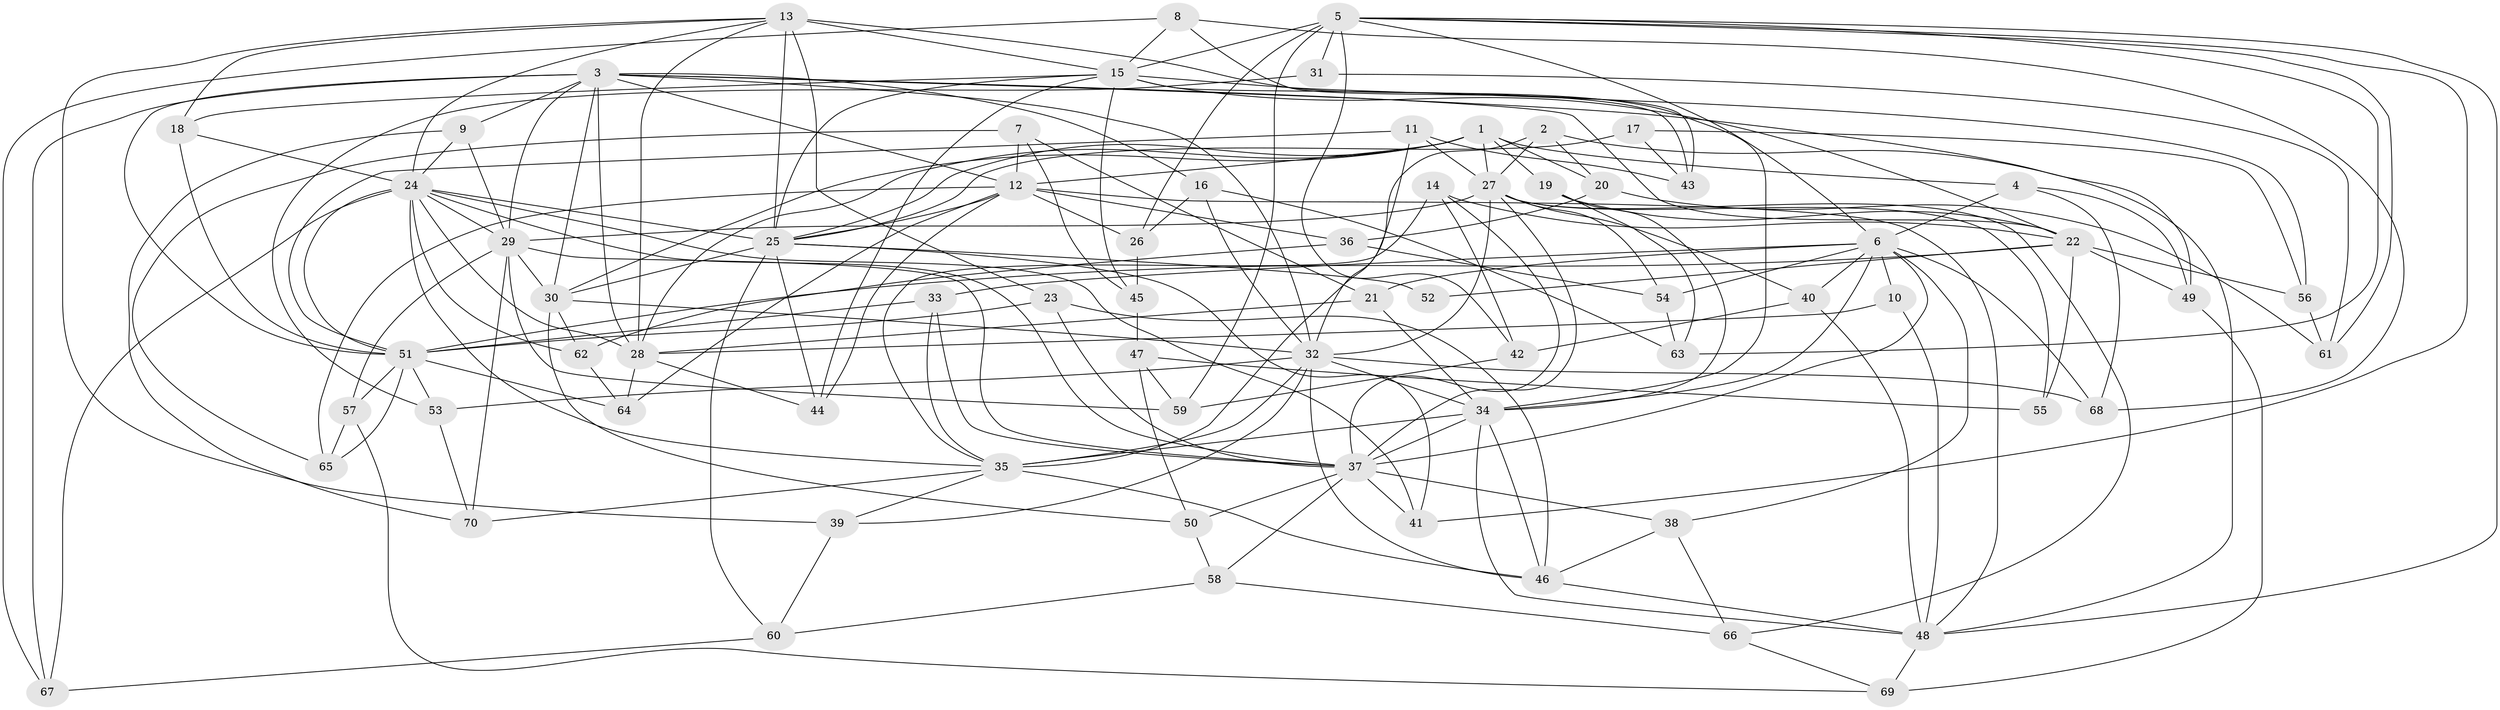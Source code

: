 // original degree distribution, {4: 1.0}
// Generated by graph-tools (version 1.1) at 2025/38/03/09/25 02:38:10]
// undirected, 70 vertices, 195 edges
graph export_dot {
graph [start="1"]
  node [color=gray90,style=filled];
  1;
  2;
  3;
  4;
  5;
  6;
  7;
  8;
  9;
  10;
  11;
  12;
  13;
  14;
  15;
  16;
  17;
  18;
  19;
  20;
  21;
  22;
  23;
  24;
  25;
  26;
  27;
  28;
  29;
  30;
  31;
  32;
  33;
  34;
  35;
  36;
  37;
  38;
  39;
  40;
  41;
  42;
  43;
  44;
  45;
  46;
  47;
  48;
  49;
  50;
  51;
  52;
  53;
  54;
  55;
  56;
  57;
  58;
  59;
  60;
  61;
  62;
  63;
  64;
  65;
  66;
  67;
  68;
  69;
  70;
  1 -- 4 [weight=1.0];
  1 -- 12 [weight=1.0];
  1 -- 19 [weight=1.0];
  1 -- 20 [weight=1.0];
  1 -- 25 [weight=1.0];
  1 -- 27 [weight=1.0];
  1 -- 28 [weight=1.0];
  1 -- 30 [weight=1.0];
  2 -- 20 [weight=1.0];
  2 -- 27 [weight=1.0];
  2 -- 35 [weight=1.0];
  2 -- 48 [weight=1.0];
  3 -- 9 [weight=1.0];
  3 -- 12 [weight=1.0];
  3 -- 16 [weight=1.0];
  3 -- 22 [weight=1.0];
  3 -- 28 [weight=1.0];
  3 -- 29 [weight=1.0];
  3 -- 30 [weight=1.0];
  3 -- 32 [weight=2.0];
  3 -- 49 [weight=1.0];
  3 -- 51 [weight=1.0];
  3 -- 67 [weight=1.0];
  4 -- 6 [weight=1.0];
  4 -- 49 [weight=1.0];
  4 -- 68 [weight=1.0];
  5 -- 6 [weight=1.0];
  5 -- 15 [weight=2.0];
  5 -- 26 [weight=1.0];
  5 -- 31 [weight=2.0];
  5 -- 41 [weight=1.0];
  5 -- 42 [weight=1.0];
  5 -- 48 [weight=1.0];
  5 -- 59 [weight=1.0];
  5 -- 61 [weight=1.0];
  5 -- 63 [weight=1.0];
  6 -- 10 [weight=2.0];
  6 -- 21 [weight=1.0];
  6 -- 33 [weight=1.0];
  6 -- 34 [weight=1.0];
  6 -- 37 [weight=1.0];
  6 -- 38 [weight=1.0];
  6 -- 40 [weight=1.0];
  6 -- 54 [weight=1.0];
  6 -- 68 [weight=1.0];
  7 -- 12 [weight=1.0];
  7 -- 21 [weight=1.0];
  7 -- 45 [weight=1.0];
  7 -- 65 [weight=1.0];
  8 -- 15 [weight=1.0];
  8 -- 43 [weight=1.0];
  8 -- 67 [weight=1.0];
  8 -- 68 [weight=1.0];
  9 -- 24 [weight=1.0];
  9 -- 29 [weight=1.0];
  9 -- 70 [weight=1.0];
  10 -- 28 [weight=1.0];
  10 -- 48 [weight=1.0];
  11 -- 27 [weight=1.0];
  11 -- 32 [weight=1.0];
  11 -- 43 [weight=1.0];
  11 -- 51 [weight=1.0];
  12 -- 25 [weight=1.0];
  12 -- 26 [weight=1.0];
  12 -- 36 [weight=1.0];
  12 -- 44 [weight=1.0];
  12 -- 48 [weight=1.0];
  12 -- 64 [weight=1.0];
  12 -- 65 [weight=1.0];
  13 -- 15 [weight=2.0];
  13 -- 18 [weight=1.0];
  13 -- 23 [weight=2.0];
  13 -- 24 [weight=1.0];
  13 -- 25 [weight=1.0];
  13 -- 28 [weight=1.0];
  13 -- 34 [weight=1.0];
  13 -- 39 [weight=1.0];
  14 -- 22 [weight=1.0];
  14 -- 35 [weight=1.0];
  14 -- 37 [weight=1.0];
  14 -- 42 [weight=1.0];
  15 -- 18 [weight=1.0];
  15 -- 22 [weight=1.0];
  15 -- 25 [weight=1.0];
  15 -- 43 [weight=1.0];
  15 -- 44 [weight=1.0];
  15 -- 45 [weight=1.0];
  15 -- 56 [weight=1.0];
  16 -- 26 [weight=1.0];
  16 -- 32 [weight=1.0];
  16 -- 63 [weight=1.0];
  17 -- 25 [weight=2.0];
  17 -- 43 [weight=1.0];
  17 -- 56 [weight=1.0];
  18 -- 24 [weight=1.0];
  18 -- 51 [weight=1.0];
  19 -- 22 [weight=1.0];
  19 -- 34 [weight=1.0];
  19 -- 63 [weight=1.0];
  20 -- 36 [weight=1.0];
  20 -- 61 [weight=1.0];
  21 -- 28 [weight=1.0];
  21 -- 34 [weight=1.0];
  22 -- 49 [weight=1.0];
  22 -- 51 [weight=1.0];
  22 -- 52 [weight=3.0];
  22 -- 55 [weight=2.0];
  22 -- 56 [weight=1.0];
  23 -- 37 [weight=1.0];
  23 -- 46 [weight=1.0];
  23 -- 51 [weight=2.0];
  24 -- 25 [weight=1.0];
  24 -- 28 [weight=1.0];
  24 -- 29 [weight=1.0];
  24 -- 35 [weight=1.0];
  24 -- 37 [weight=1.0];
  24 -- 41 [weight=1.0];
  24 -- 51 [weight=1.0];
  24 -- 62 [weight=1.0];
  24 -- 67 [weight=1.0];
  25 -- 30 [weight=1.0];
  25 -- 41 [weight=1.0];
  25 -- 44 [weight=1.0];
  25 -- 52 [weight=1.0];
  25 -- 60 [weight=1.0];
  26 -- 45 [weight=1.0];
  27 -- 29 [weight=1.0];
  27 -- 32 [weight=1.0];
  27 -- 37 [weight=1.0];
  27 -- 40 [weight=1.0];
  27 -- 54 [weight=1.0];
  27 -- 55 [weight=1.0];
  27 -- 66 [weight=1.0];
  28 -- 44 [weight=1.0];
  28 -- 64 [weight=1.0];
  29 -- 30 [weight=2.0];
  29 -- 37 [weight=1.0];
  29 -- 57 [weight=1.0];
  29 -- 59 [weight=1.0];
  29 -- 70 [weight=1.0];
  30 -- 32 [weight=1.0];
  30 -- 50 [weight=1.0];
  30 -- 62 [weight=1.0];
  31 -- 53 [weight=1.0];
  31 -- 61 [weight=1.0];
  32 -- 34 [weight=1.0];
  32 -- 35 [weight=1.0];
  32 -- 39 [weight=1.0];
  32 -- 46 [weight=1.0];
  32 -- 53 [weight=1.0];
  32 -- 68 [weight=1.0];
  33 -- 35 [weight=1.0];
  33 -- 37 [weight=1.0];
  33 -- 51 [weight=1.0];
  34 -- 35 [weight=2.0];
  34 -- 37 [weight=1.0];
  34 -- 46 [weight=1.0];
  34 -- 48 [weight=1.0];
  35 -- 39 [weight=1.0];
  35 -- 46 [weight=1.0];
  35 -- 70 [weight=1.0];
  36 -- 54 [weight=1.0];
  36 -- 62 [weight=1.0];
  37 -- 38 [weight=1.0];
  37 -- 41 [weight=1.0];
  37 -- 50 [weight=1.0];
  37 -- 58 [weight=1.0];
  38 -- 46 [weight=1.0];
  38 -- 66 [weight=1.0];
  39 -- 60 [weight=1.0];
  40 -- 42 [weight=1.0];
  40 -- 48 [weight=1.0];
  42 -- 59 [weight=1.0];
  45 -- 47 [weight=1.0];
  46 -- 48 [weight=1.0];
  47 -- 50 [weight=1.0];
  47 -- 55 [weight=1.0];
  47 -- 59 [weight=1.0];
  48 -- 69 [weight=1.0];
  49 -- 69 [weight=1.0];
  50 -- 58 [weight=1.0];
  51 -- 53 [weight=1.0];
  51 -- 57 [weight=1.0];
  51 -- 64 [weight=1.0];
  51 -- 65 [weight=1.0];
  53 -- 70 [weight=1.0];
  54 -- 63 [weight=1.0];
  56 -- 61 [weight=1.0];
  57 -- 65 [weight=1.0];
  57 -- 69 [weight=1.0];
  58 -- 60 [weight=1.0];
  58 -- 66 [weight=1.0];
  60 -- 67 [weight=1.0];
  62 -- 64 [weight=1.0];
  66 -- 69 [weight=1.0];
}
